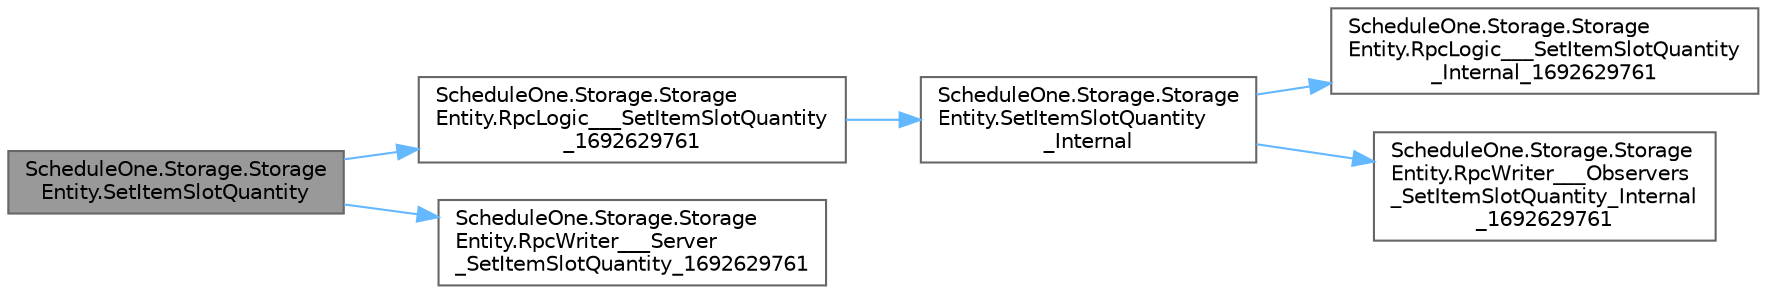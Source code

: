 digraph "ScheduleOne.Storage.StorageEntity.SetItemSlotQuantity"
{
 // LATEX_PDF_SIZE
  bgcolor="transparent";
  edge [fontname=Helvetica,fontsize=10,labelfontname=Helvetica,labelfontsize=10];
  node [fontname=Helvetica,fontsize=10,shape=box,height=0.2,width=0.4];
  rankdir="LR";
  Node1 [id="Node000001",label="ScheduleOne.Storage.Storage\lEntity.SetItemSlotQuantity",height=0.2,width=0.4,color="gray40", fillcolor="grey60", style="filled", fontcolor="black",tooltip=" "];
  Node1 -> Node2 [id="edge1_Node000001_Node000002",color="steelblue1",style="solid",tooltip=" "];
  Node2 [id="Node000002",label="ScheduleOne.Storage.Storage\lEntity.RpcLogic___SetItemSlotQuantity\l_1692629761",height=0.2,width=0.4,color="grey40", fillcolor="white", style="filled",URL="$class_schedule_one_1_1_storage_1_1_storage_entity.html#a0e92ef24e30cc91adf7ec671e34cda5a",tooltip=" "];
  Node2 -> Node3 [id="edge2_Node000002_Node000003",color="steelblue1",style="solid",tooltip=" "];
  Node3 [id="Node000003",label="ScheduleOne.Storage.Storage\lEntity.SetItemSlotQuantity\l_Internal",height=0.2,width=0.4,color="grey40", fillcolor="white", style="filled",URL="$class_schedule_one_1_1_storage_1_1_storage_entity.html#a438f10451e0c4f4fc8d517c3d7e837b6",tooltip=" "];
  Node3 -> Node4 [id="edge3_Node000003_Node000004",color="steelblue1",style="solid",tooltip=" "];
  Node4 [id="Node000004",label="ScheduleOne.Storage.Storage\lEntity.RpcLogic___SetItemSlotQuantity\l_Internal_1692629761",height=0.2,width=0.4,color="grey40", fillcolor="white", style="filled",URL="$class_schedule_one_1_1_storage_1_1_storage_entity.html#a4620f445a0c803d9988c30e29cc3a71b",tooltip=" "];
  Node3 -> Node5 [id="edge4_Node000003_Node000005",color="steelblue1",style="solid",tooltip=" "];
  Node5 [id="Node000005",label="ScheduleOne.Storage.Storage\lEntity.RpcWriter___Observers\l_SetItemSlotQuantity_Internal\l_1692629761",height=0.2,width=0.4,color="grey40", fillcolor="white", style="filled",URL="$class_schedule_one_1_1_storage_1_1_storage_entity.html#a5eb1acdd1f3714d96baceba370fa887a",tooltip=" "];
  Node1 -> Node6 [id="edge5_Node000001_Node000006",color="steelblue1",style="solid",tooltip=" "];
  Node6 [id="Node000006",label="ScheduleOne.Storage.Storage\lEntity.RpcWriter___Server\l_SetItemSlotQuantity_1692629761",height=0.2,width=0.4,color="grey40", fillcolor="white", style="filled",URL="$class_schedule_one_1_1_storage_1_1_storage_entity.html#a5f21a01bb17b7574d141a5525332ee3d",tooltip=" "];
}
